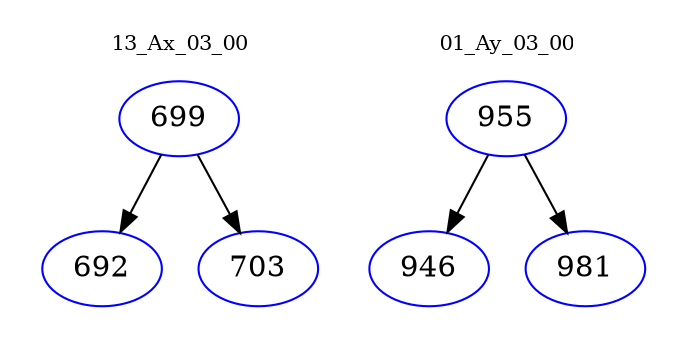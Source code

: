 digraph{
subgraph cluster_0 {
color = white
label = "13_Ax_03_00";
fontsize=10;
T0_699 [label="699", color="blue"]
T0_699 -> T0_692 [color="black"]
T0_692 [label="692", color="blue"]
T0_699 -> T0_703 [color="black"]
T0_703 [label="703", color="blue"]
}
subgraph cluster_1 {
color = white
label = "01_Ay_03_00";
fontsize=10;
T1_955 [label="955", color="blue"]
T1_955 -> T1_946 [color="black"]
T1_946 [label="946", color="blue"]
T1_955 -> T1_981 [color="black"]
T1_981 [label="981", color="blue"]
}
}
